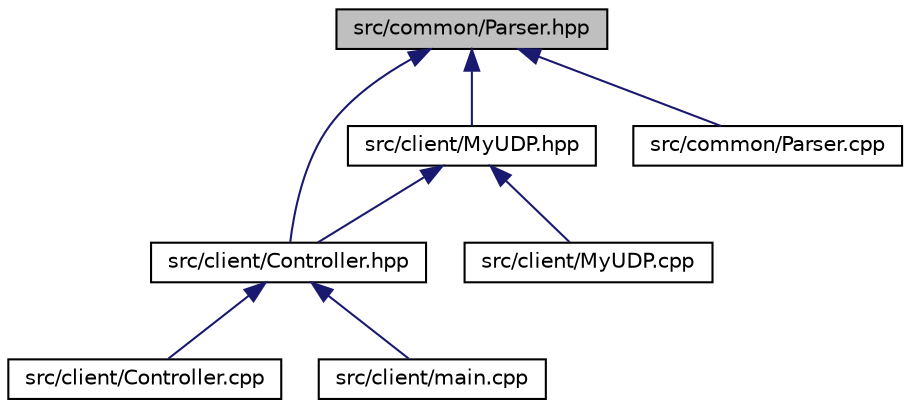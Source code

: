 digraph "src/common/Parser.hpp"
{
 // LATEX_PDF_SIZE
  edge [fontname="Helvetica",fontsize="10",labelfontname="Helvetica",labelfontsize="10"];
  node [fontname="Helvetica",fontsize="10",shape=record];
  Node1 [label="src/common/Parser.hpp",height=0.2,width=0.4,color="black", fillcolor="grey75", style="filled", fontcolor="black",tooltip=" "];
  Node1 -> Node2 [dir="back",color="midnightblue",fontsize="10",style="solid",fontname="Helvetica"];
  Node2 [label="src/client/Controller.hpp",height=0.2,width=0.4,color="black", fillcolor="white", style="filled",URL="$Controller_8hpp.html",tooltip=" "];
  Node2 -> Node3 [dir="back",color="midnightblue",fontsize="10",style="solid",fontname="Helvetica"];
  Node3 [label="src/client/Controller.cpp",height=0.2,width=0.4,color="black", fillcolor="white", style="filled",URL="$Controller_8cpp.html",tooltip=" "];
  Node2 -> Node4 [dir="back",color="midnightblue",fontsize="10",style="solid",fontname="Helvetica"];
  Node4 [label="src/client/main.cpp",height=0.2,width=0.4,color="black", fillcolor="white", style="filled",URL="$client_2main_8cpp.html",tooltip=" "];
  Node1 -> Node5 [dir="back",color="midnightblue",fontsize="10",style="solid",fontname="Helvetica"];
  Node5 [label="src/client/MyUDP.hpp",height=0.2,width=0.4,color="black", fillcolor="white", style="filled",URL="$MyUDP_8hpp.html",tooltip=" "];
  Node5 -> Node2 [dir="back",color="midnightblue",fontsize="10",style="solid",fontname="Helvetica"];
  Node5 -> Node6 [dir="back",color="midnightblue",fontsize="10",style="solid",fontname="Helvetica"];
  Node6 [label="src/client/MyUDP.cpp",height=0.2,width=0.4,color="black", fillcolor="white", style="filled",URL="$MyUDP_8cpp.html",tooltip=" "];
  Node1 -> Node7 [dir="back",color="midnightblue",fontsize="10",style="solid",fontname="Helvetica"];
  Node7 [label="src/common/Parser.cpp",height=0.2,width=0.4,color="black", fillcolor="white", style="filled",URL="$Parser_8cpp.html",tooltip=" "];
}
